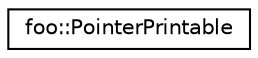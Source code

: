 digraph "Иерархия классов. Графический вид."
{
 // LATEX_PDF_SIZE
  edge [fontname="Helvetica",fontsize="10",labelfontname="Helvetica",labelfontsize="10"];
  node [fontname="Helvetica",fontsize="10",shape=record];
  rankdir="LR";
  Node0 [label="foo::PointerPrintable",height=0.2,width=0.4,color="black", fillcolor="white", style="filled",URL="$structfoo_1_1PointerPrintable.html",tooltip=" "];
}
